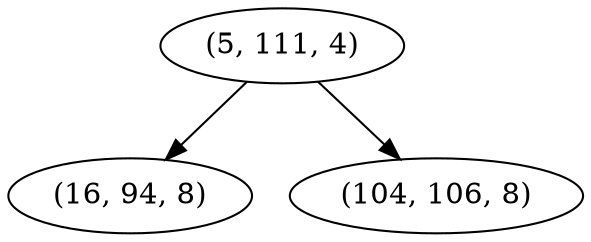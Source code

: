 digraph tree {
    "(5, 111, 4)";
    "(16, 94, 8)";
    "(104, 106, 8)";
    "(5, 111, 4)" -> "(16, 94, 8)";
    "(5, 111, 4)" -> "(104, 106, 8)";
}
